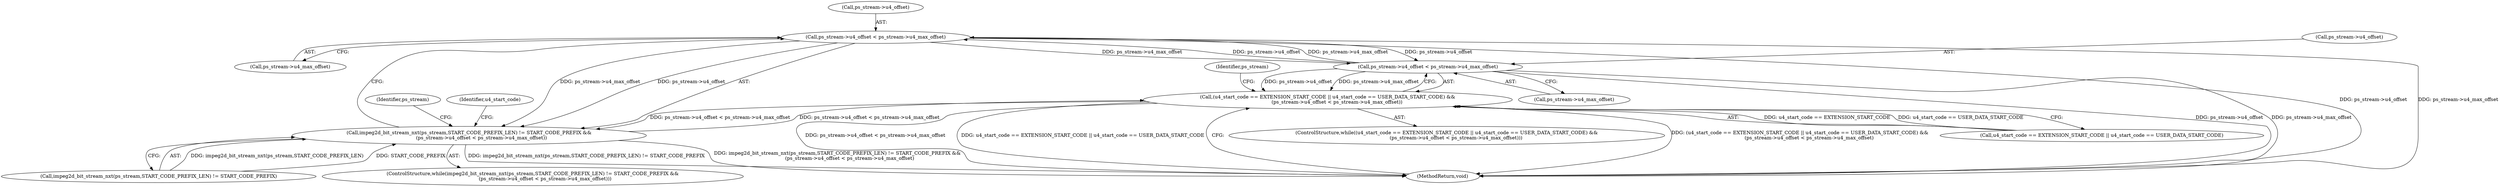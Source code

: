 digraph "0_Android_ffab15eb80630dc799eb410855c93525b75233c3_7@pointer" {
"1000143" [label="(Call,ps_stream->u4_offset < ps_stream->u4_max_offset)"];
"1000125" [label="(Call,ps_stream->u4_offset < ps_stream->u4_max_offset)"];
"1000143" [label="(Call,ps_stream->u4_offset < ps_stream->u4_max_offset)"];
"1000117" [label="(Call,(u4_start_code == EXTENSION_START_CODE || u4_start_code == USER_DATA_START_CODE) &&\n            (ps_stream->u4_offset < ps_stream->u4_max_offset))"];
"1000137" [label="(Call,impeg2d_bit_stream_nxt(ps_stream,START_CODE_PREFIX_LEN) != START_CODE_PREFIX &&\n                (ps_stream->u4_offset < ps_stream->u4_max_offset))"];
"1000155" [label="(Identifier,u4_start_code)"];
"1000125" [label="(Call,ps_stream->u4_offset < ps_stream->u4_max_offset)"];
"1000138" [label="(Call,impeg2d_bit_stream_nxt(ps_stream,START_CODE_PREFIX_LEN) != START_CODE_PREFIX)"];
"1000118" [label="(Call,u4_start_code == EXTENSION_START_CODE || u4_start_code == USER_DATA_START_CODE)"];
"1000144" [label="(Call,ps_stream->u4_offset)"];
"1000143" [label="(Call,ps_stream->u4_offset < ps_stream->u4_max_offset)"];
"1000116" [label="(ControlStructure,while((u4_start_code == EXTENSION_START_CODE || u4_start_code == USER_DATA_START_CODE) &&\n            (ps_stream->u4_offset < ps_stream->u4_max_offset)))"];
"1000147" [label="(Call,ps_stream->u4_max_offset)"];
"1000159" [label="(MethodReturn,void)"];
"1000137" [label="(Call,impeg2d_bit_stream_nxt(ps_stream,START_CODE_PREFIX_LEN) != START_CODE_PREFIX &&\n                (ps_stream->u4_offset < ps_stream->u4_max_offset))"];
"1000129" [label="(Call,ps_stream->u4_max_offset)"];
"1000126" [label="(Call,ps_stream->u4_offset)"];
"1000134" [label="(Identifier,ps_stream)"];
"1000136" [label="(ControlStructure,while(impeg2d_bit_stream_nxt(ps_stream,START_CODE_PREFIX_LEN) != START_CODE_PREFIX &&\n                (ps_stream->u4_offset < ps_stream->u4_max_offset)))"];
"1000117" [label="(Call,(u4_start_code == EXTENSION_START_CODE || u4_start_code == USER_DATA_START_CODE) &&\n            (ps_stream->u4_offset < ps_stream->u4_max_offset))"];
"1000152" [label="(Identifier,ps_stream)"];
"1000143" -> "1000137"  [label="AST: "];
"1000143" -> "1000147"  [label="CFG: "];
"1000144" -> "1000143"  [label="AST: "];
"1000147" -> "1000143"  [label="AST: "];
"1000137" -> "1000143"  [label="CFG: "];
"1000143" -> "1000159"  [label="DDG: ps_stream->u4_offset"];
"1000143" -> "1000159"  [label="DDG: ps_stream->u4_max_offset"];
"1000143" -> "1000125"  [label="DDG: ps_stream->u4_offset"];
"1000143" -> "1000125"  [label="DDG: ps_stream->u4_max_offset"];
"1000143" -> "1000137"  [label="DDG: ps_stream->u4_offset"];
"1000143" -> "1000137"  [label="DDG: ps_stream->u4_max_offset"];
"1000125" -> "1000143"  [label="DDG: ps_stream->u4_offset"];
"1000125" -> "1000143"  [label="DDG: ps_stream->u4_max_offset"];
"1000125" -> "1000117"  [label="AST: "];
"1000125" -> "1000129"  [label="CFG: "];
"1000126" -> "1000125"  [label="AST: "];
"1000129" -> "1000125"  [label="AST: "];
"1000117" -> "1000125"  [label="CFG: "];
"1000125" -> "1000159"  [label="DDG: ps_stream->u4_offset"];
"1000125" -> "1000159"  [label="DDG: ps_stream->u4_max_offset"];
"1000125" -> "1000117"  [label="DDG: ps_stream->u4_offset"];
"1000125" -> "1000117"  [label="DDG: ps_stream->u4_max_offset"];
"1000117" -> "1000116"  [label="AST: "];
"1000117" -> "1000118"  [label="CFG: "];
"1000118" -> "1000117"  [label="AST: "];
"1000134" -> "1000117"  [label="CFG: "];
"1000159" -> "1000117"  [label="CFG: "];
"1000117" -> "1000159"  [label="DDG: (u4_start_code == EXTENSION_START_CODE || u4_start_code == USER_DATA_START_CODE) &&\n            (ps_stream->u4_offset < ps_stream->u4_max_offset)"];
"1000117" -> "1000159"  [label="DDG: ps_stream->u4_offset < ps_stream->u4_max_offset"];
"1000117" -> "1000159"  [label="DDG: u4_start_code == EXTENSION_START_CODE || u4_start_code == USER_DATA_START_CODE"];
"1000118" -> "1000117"  [label="DDG: u4_start_code == EXTENSION_START_CODE"];
"1000118" -> "1000117"  [label="DDG: u4_start_code == USER_DATA_START_CODE"];
"1000137" -> "1000117"  [label="DDG: ps_stream->u4_offset < ps_stream->u4_max_offset"];
"1000117" -> "1000137"  [label="DDG: ps_stream->u4_offset < ps_stream->u4_max_offset"];
"1000137" -> "1000136"  [label="AST: "];
"1000137" -> "1000138"  [label="CFG: "];
"1000138" -> "1000137"  [label="AST: "];
"1000152" -> "1000137"  [label="CFG: "];
"1000155" -> "1000137"  [label="CFG: "];
"1000137" -> "1000159"  [label="DDG: impeg2d_bit_stream_nxt(ps_stream,START_CODE_PREFIX_LEN) != START_CODE_PREFIX &&\n                (ps_stream->u4_offset < ps_stream->u4_max_offset)"];
"1000137" -> "1000159"  [label="DDG: impeg2d_bit_stream_nxt(ps_stream,START_CODE_PREFIX_LEN) != START_CODE_PREFIX"];
"1000138" -> "1000137"  [label="DDG: impeg2d_bit_stream_nxt(ps_stream,START_CODE_PREFIX_LEN)"];
"1000138" -> "1000137"  [label="DDG: START_CODE_PREFIX"];
}
